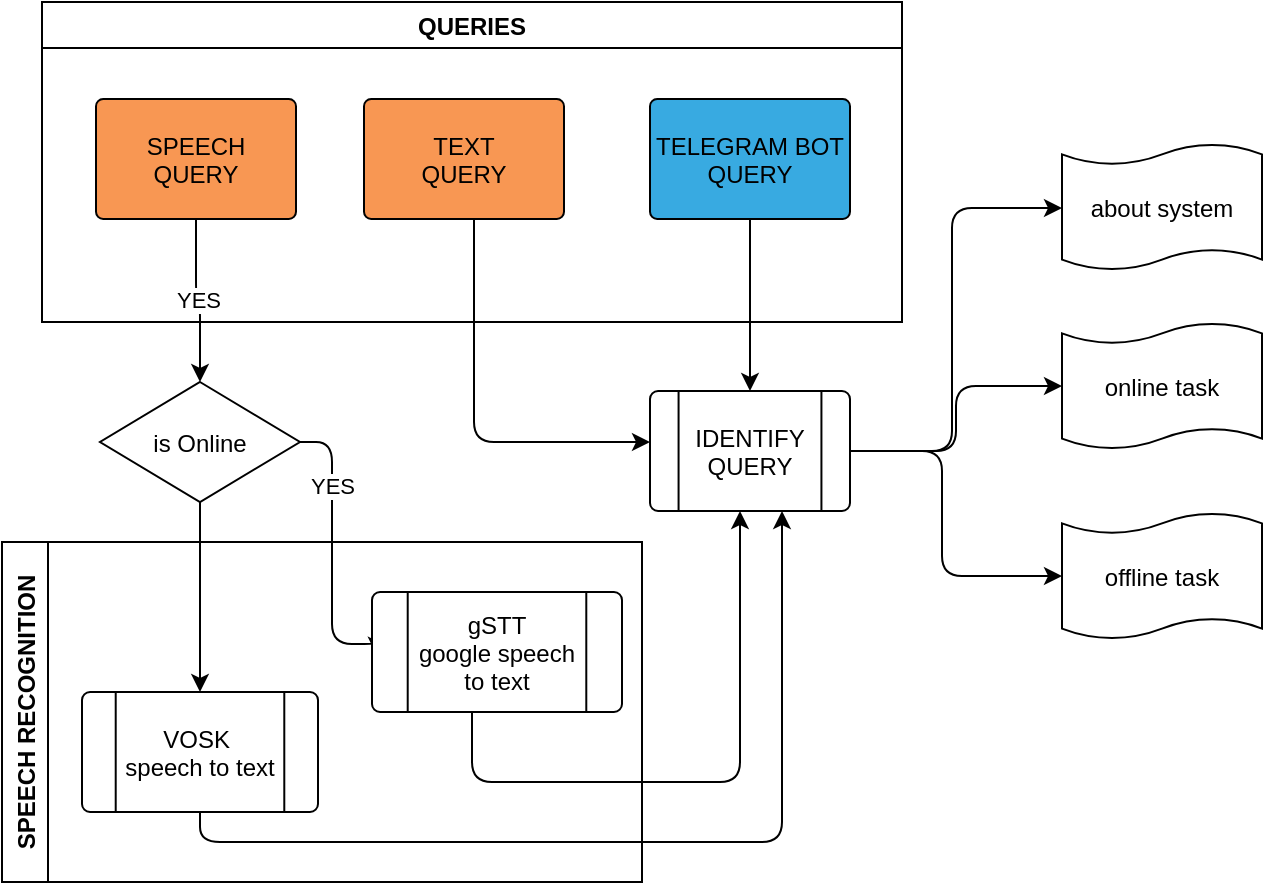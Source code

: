 <mxfile version="15.0.6" type="github">
  <diagram id="09UOsUV_2z3bFzvdY6_t" name="Page-1">
    <mxGraphModel dx="1019" dy="535" grid="1" gridSize="10" guides="1" tooltips="1" connect="1" arrows="1" fold="1" page="1" pageScale="1" pageWidth="1100" pageHeight="850" math="0" shadow="0">
      <root>
        <mxCell id="0" />
        <mxCell id="1" parent="0" />
        <mxCell id="V71nBl2a6PKJC0r5Lfjh-2" value="QUERIES" style="swimlane;" parent="1" vertex="1">
          <mxGeometry x="20" y="20" width="430" height="160" as="geometry">
            <mxRectangle x="20" y="20" width="130" height="23" as="alternateBounds" />
          </mxGeometry>
        </mxCell>
        <mxCell id="V71nBl2a6PKJC0r5Lfjh-3" value="SPEECH &#xa;QUERY" style="shape=mxgraph.flowchart.process;fillColor=#F89753;" parent="V71nBl2a6PKJC0r5Lfjh-2" vertex="1">
          <mxGeometry x="27" y="48.5" width="100" height="60" as="geometry" />
        </mxCell>
        <mxCell id="V71nBl2a6PKJC0r5Lfjh-9" value="TELEGRAM BOT&#xa;QUERY" style="shape=mxgraph.flowchart.process;fillColor=#38AAE1;" parent="V71nBl2a6PKJC0r5Lfjh-2" vertex="1">
          <mxGeometry x="304" y="48.5" width="100" height="60" as="geometry" />
        </mxCell>
        <mxCell id="V71nBl2a6PKJC0r5Lfjh-19" value="TEXT&#xa;QUERY" style="shape=mxgraph.flowchart.process;fillColor=#F89753;" parent="V71nBl2a6PKJC0r5Lfjh-2" vertex="1">
          <mxGeometry x="161" y="48.5" width="100" height="60" as="geometry" />
        </mxCell>
        <mxCell id="V71nBl2a6PKJC0r5Lfjh-26" value="about system" style="shape=mxgraph.flowchart.paper_tape;" parent="1" vertex="1">
          <mxGeometry x="530" y="90" width="100" height="65" as="geometry" />
        </mxCell>
        <mxCell id="V71nBl2a6PKJC0r5Lfjh-27" value="online task" style="shape=mxgraph.flowchart.paper_tape;" parent="1" vertex="1">
          <mxGeometry x="530" y="179.5" width="100" height="65" as="geometry" />
        </mxCell>
        <mxCell id="V71nBl2a6PKJC0r5Lfjh-28" value="offline task" style="shape=mxgraph.flowchart.paper_tape;" parent="1" vertex="1">
          <mxGeometry x="530" y="274.5" width="100" height="65" as="geometry" />
        </mxCell>
        <mxCell id="V71nBl2a6PKJC0r5Lfjh-10" style="edgeStyle=orthogonalEdgeStyle;orthogonalLoop=1;jettySize=auto;html=1;" parent="1" source="V71nBl2a6PKJC0r5Lfjh-13" target="V71nBl2a6PKJC0r5Lfjh-26" edge="1">
          <mxGeometry relative="1" as="geometry">
            <Array as="points">
              <mxPoint x="475" y="245" />
              <mxPoint x="475" y="123" />
            </Array>
            <mxPoint x="450" y="350" as="sourcePoint" />
          </mxGeometry>
        </mxCell>
        <mxCell id="V71nBl2a6PKJC0r5Lfjh-11" style="edgeStyle=orthogonalEdgeStyle;orthogonalLoop=1;jettySize=auto;html=1;" parent="1" source="V71nBl2a6PKJC0r5Lfjh-13" target="V71nBl2a6PKJC0r5Lfjh-27" edge="1">
          <mxGeometry relative="1" as="geometry" />
        </mxCell>
        <mxCell id="V71nBl2a6PKJC0r5Lfjh-12" style="edgeStyle=orthogonalEdgeStyle;orthogonalLoop=1;jettySize=auto;html=1;" parent="1" source="V71nBl2a6PKJC0r5Lfjh-13" target="V71nBl2a6PKJC0r5Lfjh-28" edge="1">
          <mxGeometry relative="1" as="geometry">
            <Array as="points">
              <mxPoint x="470" y="245" />
              <mxPoint x="470" y="307" />
            </Array>
          </mxGeometry>
        </mxCell>
        <mxCell id="V71nBl2a6PKJC0r5Lfjh-7" value="is Online" style="shape=mxgraph.flowchart.decision;" parent="1" vertex="1">
          <mxGeometry x="49" y="210" width="100" height="60" as="geometry" />
        </mxCell>
        <mxCell id="V71nBl2a6PKJC0r5Lfjh-4" value="YES" style="edgeStyle=orthogonalEdgeStyle;orthogonalLoop=1;jettySize=auto;html=1;" parent="1" source="V71nBl2a6PKJC0r5Lfjh-3" target="V71nBl2a6PKJC0r5Lfjh-7" edge="1">
          <mxGeometry relative="1" as="geometry">
            <mxPoint x="101.5" y="253" as="sourcePoint" />
          </mxGeometry>
        </mxCell>
        <mxCell id="V71nBl2a6PKJC0r5Lfjh-5" value="YES" style="edgeStyle=orthogonalEdgeStyle;orthogonalLoop=1;jettySize=auto;html=1;entryX=0.018;entryY=0.523;entryDx=0;entryDy=0;entryPerimeter=0;" parent="1" source="V71nBl2a6PKJC0r5Lfjh-7" target="V71nBl2a6PKJC0r5Lfjh-15" edge="1">
          <mxGeometry x="-0.483" relative="1" as="geometry">
            <mxPoint x="201.5" y="278" as="targetPoint" />
            <Array as="points">
              <mxPoint x="165" y="240" />
              <mxPoint x="165" y="341" />
            </Array>
            <mxPoint as="offset" />
          </mxGeometry>
        </mxCell>
        <mxCell id="V71nBl2a6PKJC0r5Lfjh-6" value="" style="edgeStyle=orthogonalEdgeStyle;orthogonalLoop=1;jettySize=auto;html=1;" parent="1" source="V71nBl2a6PKJC0r5Lfjh-7" target="V71nBl2a6PKJC0r5Lfjh-17" edge="1">
          <mxGeometry relative="1" as="geometry" />
        </mxCell>
        <mxCell id="V71nBl2a6PKJC0r5Lfjh-14" value="" style="edgeStyle=orthogonalEdgeStyle;orthogonalLoop=1;jettySize=auto;html=1;" parent="1" source="V71nBl2a6PKJC0r5Lfjh-15" target="V71nBl2a6PKJC0r5Lfjh-13" edge="1">
          <mxGeometry relative="1" as="geometry">
            <mxPoint x="356" y="278" as="targetPoint" />
            <Array as="points">
              <mxPoint x="235" y="410" />
              <mxPoint x="369" y="410" />
            </Array>
          </mxGeometry>
        </mxCell>
        <mxCell id="V71nBl2a6PKJC0r5Lfjh-16" style="edgeStyle=orthogonalEdgeStyle;orthogonalLoop=1;jettySize=auto;html=1;" parent="1" source="V71nBl2a6PKJC0r5Lfjh-17" target="V71nBl2a6PKJC0r5Lfjh-13" edge="1">
          <mxGeometry relative="1" as="geometry">
            <mxPoint x="173.5" y="389" as="sourcePoint" />
            <mxPoint x="395.429" y="253" as="targetPoint" />
            <Array as="points">
              <mxPoint x="99" y="440" />
              <mxPoint x="390" y="440" />
            </Array>
          </mxGeometry>
        </mxCell>
        <mxCell id="V71nBl2a6PKJC0r5Lfjh-45" value="SPEECH RECOGNITION" style="swimlane;horizontal=0;" parent="1" vertex="1">
          <mxGeometry y="290" width="320" height="170" as="geometry">
            <mxRectangle y="290" width="30" height="160" as="alternateBounds" />
          </mxGeometry>
        </mxCell>
        <mxCell id="V71nBl2a6PKJC0r5Lfjh-15" value="gSTT&#xa;google speech &#xa;to text" style="shape=mxgraph.flowchart.predefined_process;" parent="V71nBl2a6PKJC0r5Lfjh-45" vertex="1">
          <mxGeometry x="185" y="25" width="125" height="60" as="geometry" />
        </mxCell>
        <mxCell id="V71nBl2a6PKJC0r5Lfjh-17" value="VOSK &#xa;speech to text" style="shape=mxgraph.flowchart.predefined_process;" parent="V71nBl2a6PKJC0r5Lfjh-45" vertex="1">
          <mxGeometry x="40" y="75" width="118" height="60" as="geometry" />
        </mxCell>
        <mxCell id="V71nBl2a6PKJC0r5Lfjh-13" value="IDENTIFY&#xa;QUERY" style="shape=mxgraph.flowchart.predefined_process;" parent="1" vertex="1">
          <mxGeometry x="324" y="214.5" width="100" height="60" as="geometry" />
        </mxCell>
        <mxCell id="V71nBl2a6PKJC0r5Lfjh-8" style="edgeStyle=orthogonalEdgeStyle;orthogonalLoop=1;jettySize=auto;html=1;" parent="1" source="V71nBl2a6PKJC0r5Lfjh-9" target="V71nBl2a6PKJC0r5Lfjh-13" edge="1">
          <mxGeometry relative="1" as="geometry">
            <mxPoint x="378.5" y="193" as="targetPoint" />
          </mxGeometry>
        </mxCell>
        <mxCell id="V71nBl2a6PKJC0r5Lfjh-18" style="edgeStyle=orthogonalEdgeStyle;orthogonalLoop=1;jettySize=auto;html=1;" parent="1" source="V71nBl2a6PKJC0r5Lfjh-19" target="V71nBl2a6PKJC0r5Lfjh-13" edge="1">
          <mxGeometry relative="1" as="geometry">
            <Array as="points">
              <mxPoint x="236" y="240" />
            </Array>
          </mxGeometry>
        </mxCell>
      </root>
    </mxGraphModel>
  </diagram>
</mxfile>
